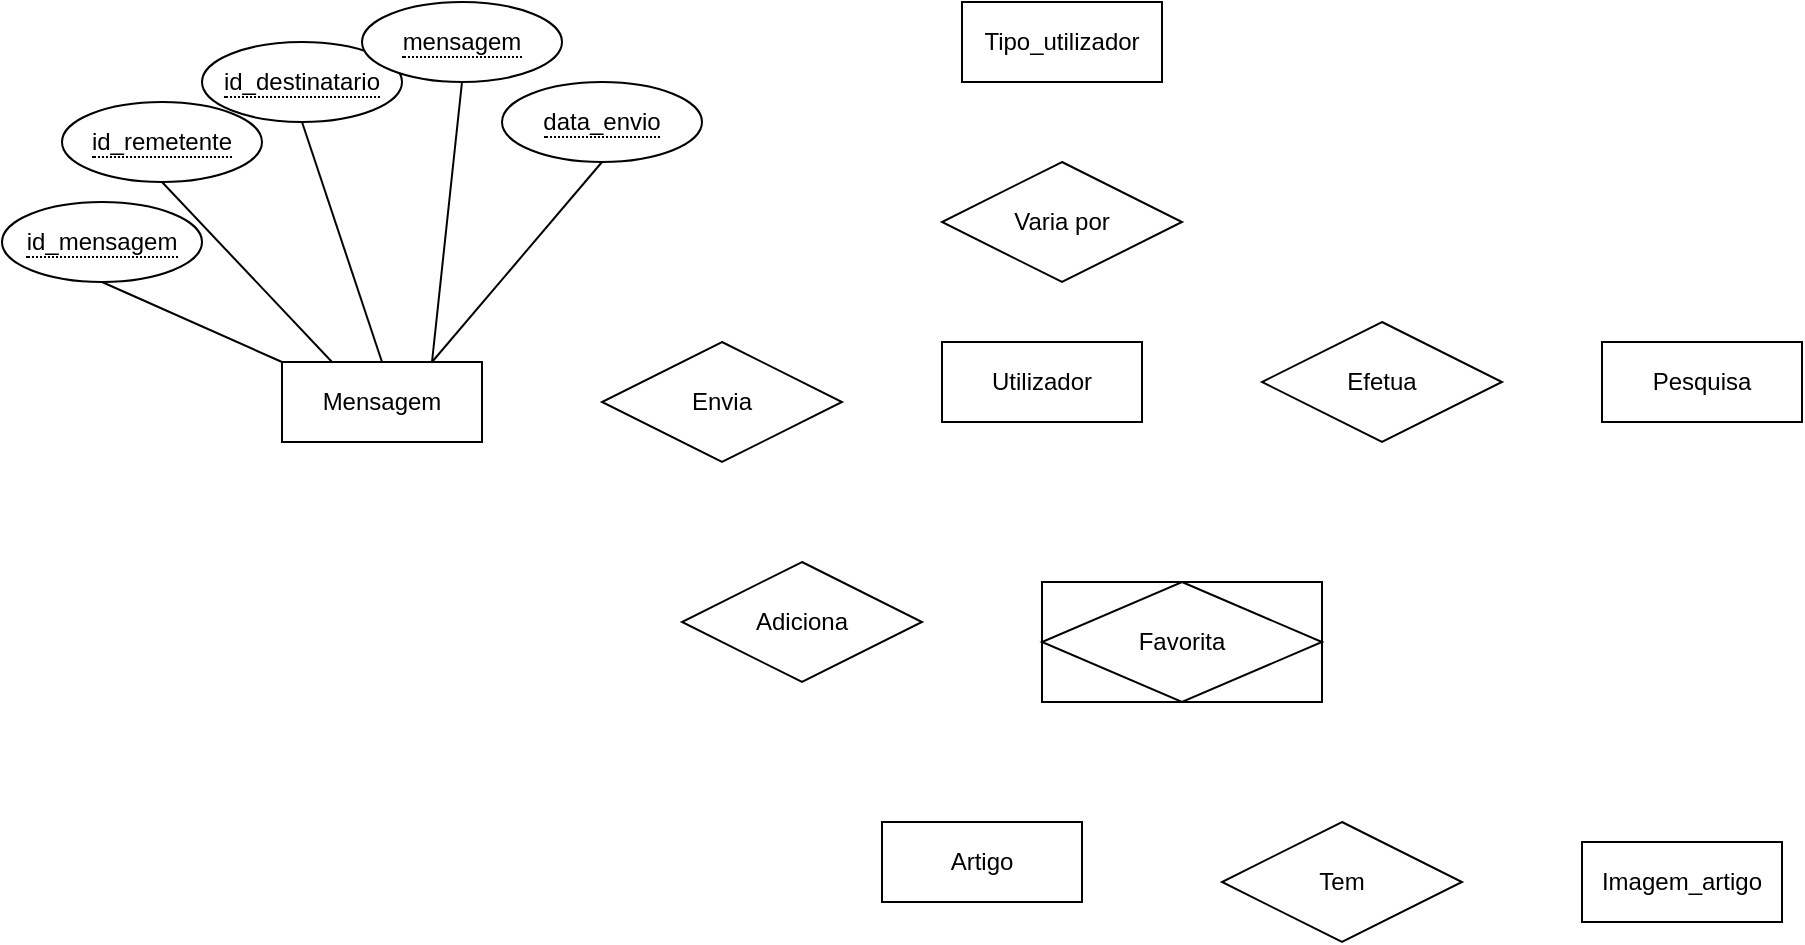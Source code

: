 <mxfile version="26.2.14">
  <diagram id="R2lEEEUBdFMjLlhIrx00" name="Page-1">
    <mxGraphModel dx="1756" dy="1589" grid="1" gridSize="10" guides="1" tooltips="1" connect="1" arrows="1" fold="1" page="1" pageScale="1" pageWidth="850" pageHeight="1100" math="0" shadow="0" extFonts="Permanent Marker^https://fonts.googleapis.com/css?family=Permanent+Marker">
      <root>
        <mxCell id="0" />
        <mxCell id="1" parent="0" />
        <mxCell id="TPrVQ2vfuo1EL82JjgPy-2" value="Utilizador" style="whiteSpace=wrap;html=1;align=center;" vertex="1" parent="1">
          <mxGeometry x="90" y="-50" width="100" height="40" as="geometry" />
        </mxCell>
        <mxCell id="TPrVQ2vfuo1EL82JjgPy-5" value="Tipo_utilizador" style="whiteSpace=wrap;html=1;align=center;" vertex="1" parent="1">
          <mxGeometry x="100" y="-220" width="100" height="40" as="geometry" />
        </mxCell>
        <mxCell id="TPrVQ2vfuo1EL82JjgPy-6" value="Artigo" style="whiteSpace=wrap;html=1;align=center;" vertex="1" parent="1">
          <mxGeometry x="60" y="190" width="100" height="40" as="geometry" />
        </mxCell>
        <mxCell id="TPrVQ2vfuo1EL82JjgPy-7" value="Imagem_artigo" style="whiteSpace=wrap;html=1;align=center;" vertex="1" parent="1">
          <mxGeometry x="410" y="200" width="100" height="40" as="geometry" />
        </mxCell>
        <mxCell id="TPrVQ2vfuo1EL82JjgPy-13" value="Mensagem" style="whiteSpace=wrap;html=1;align=center;" vertex="1" parent="1">
          <mxGeometry x="-240" y="-40" width="100" height="40" as="geometry" />
        </mxCell>
        <mxCell id="TPrVQ2vfuo1EL82JjgPy-16" value="Adiciona" style="shape=rhombus;perimeter=rhombusPerimeter;whiteSpace=wrap;html=1;align=center;" vertex="1" parent="1">
          <mxGeometry x="-40" y="60" width="120" height="60" as="geometry" />
        </mxCell>
        <mxCell id="TPrVQ2vfuo1EL82JjgPy-19" value="Envia" style="shape=rhombus;perimeter=rhombusPerimeter;whiteSpace=wrap;html=1;align=center;" vertex="1" parent="1">
          <mxGeometry x="-80" y="-50" width="120" height="60" as="geometry" />
        </mxCell>
        <mxCell id="TPrVQ2vfuo1EL82JjgPy-21" value="Varia por" style="shape=rhombus;perimeter=rhombusPerimeter;whiteSpace=wrap;html=1;align=center;" vertex="1" parent="1">
          <mxGeometry x="90" y="-140" width="120" height="60" as="geometry" />
        </mxCell>
        <mxCell id="TPrVQ2vfuo1EL82JjgPy-22" value="Tem" style="shape=rhombus;perimeter=rhombusPerimeter;whiteSpace=wrap;html=1;align=center;" vertex="1" parent="1">
          <mxGeometry x="230" y="190" width="120" height="60" as="geometry" />
        </mxCell>
        <mxCell id="TPrVQ2vfuo1EL82JjgPy-23" value="Efetua" style="shape=rhombus;perimeter=rhombusPerimeter;whiteSpace=wrap;html=1;align=center;" vertex="1" parent="1">
          <mxGeometry x="250" y="-60" width="120" height="60" as="geometry" />
        </mxCell>
        <mxCell id="TPrVQ2vfuo1EL82JjgPy-24" value="Pesquisa" style="whiteSpace=wrap;html=1;align=center;" vertex="1" parent="1">
          <mxGeometry x="420" y="-50" width="100" height="40" as="geometry" />
        </mxCell>
        <mxCell id="TPrVQ2vfuo1EL82JjgPy-25" value="Favorita" style="shape=associativeEntity;whiteSpace=wrap;html=1;align=center;" vertex="1" parent="1">
          <mxGeometry x="140" y="70" width="140" height="60" as="geometry" />
        </mxCell>
        <mxCell id="TPrVQ2vfuo1EL82JjgPy-26" value="&lt;span style=&quot;border-bottom: 1px dotted&quot;&gt;id_mensagem&lt;/span&gt;" style="ellipse;whiteSpace=wrap;html=1;align=center;strokeColor=default;" vertex="1" parent="1">
          <mxGeometry x="-380" y="-120" width="100" height="40" as="geometry" />
        </mxCell>
        <mxCell id="TPrVQ2vfuo1EL82JjgPy-27" style="edgeStyle=orthogonalEdgeStyle;rounded=0;orthogonalLoop=1;jettySize=auto;html=1;exitX=0.5;exitY=1;exitDx=0;exitDy=0;" edge="1" parent="1" source="TPrVQ2vfuo1EL82JjgPy-26" target="TPrVQ2vfuo1EL82JjgPy-26">
          <mxGeometry relative="1" as="geometry" />
        </mxCell>
        <mxCell id="TPrVQ2vfuo1EL82JjgPy-29" value="" style="endArrow=none;html=1;rounded=0;entryX=0.5;entryY=1;entryDx=0;entryDy=0;exitX=0;exitY=0;exitDx=0;exitDy=0;" edge="1" parent="1" source="TPrVQ2vfuo1EL82JjgPy-13" target="TPrVQ2vfuo1EL82JjgPy-26">
          <mxGeometry relative="1" as="geometry">
            <mxPoint x="-30" y="10" as="sourcePoint" />
            <mxPoint x="130" y="10" as="targetPoint" />
          </mxGeometry>
        </mxCell>
        <mxCell id="TPrVQ2vfuo1EL82JjgPy-30" value="&lt;span style=&quot;border-bottom: 1px dotted&quot;&gt;id_remetente&lt;/span&gt;" style="ellipse;whiteSpace=wrap;html=1;align=center;" vertex="1" parent="1">
          <mxGeometry x="-350" y="-170" width="100" height="40" as="geometry" />
        </mxCell>
        <mxCell id="TPrVQ2vfuo1EL82JjgPy-31" value="" style="endArrow=none;html=1;rounded=0;entryX=0.5;entryY=1;entryDx=0;entryDy=0;exitX=0.25;exitY=0;exitDx=0;exitDy=0;" edge="1" parent="1" target="TPrVQ2vfuo1EL82JjgPy-30" source="TPrVQ2vfuo1EL82JjgPy-13">
          <mxGeometry relative="1" as="geometry">
            <mxPoint x="-160" y="-70" as="sourcePoint" />
            <mxPoint x="210" y="-20" as="targetPoint" />
          </mxGeometry>
        </mxCell>
        <mxCell id="TPrVQ2vfuo1EL82JjgPy-32" value="&lt;span style=&quot;border-bottom: 1px dotted&quot;&gt;id_destinatario&lt;/span&gt;" style="ellipse;whiteSpace=wrap;html=1;align=center;" vertex="1" parent="1">
          <mxGeometry x="-280" y="-200" width="100" height="40" as="geometry" />
        </mxCell>
        <mxCell id="TPrVQ2vfuo1EL82JjgPy-33" value="" style="endArrow=none;html=1;rounded=0;entryX=0.5;entryY=1;entryDx=0;entryDy=0;exitX=0.5;exitY=0;exitDx=0;exitDy=0;" edge="1" parent="1" target="TPrVQ2vfuo1EL82JjgPy-32" source="TPrVQ2vfuo1EL82JjgPy-13">
          <mxGeometry relative="1" as="geometry">
            <mxPoint x="-90" y="-50" as="sourcePoint" />
            <mxPoint x="280" as="targetPoint" />
          </mxGeometry>
        </mxCell>
        <mxCell id="TPrVQ2vfuo1EL82JjgPy-35" value="&lt;span style=&quot;border-bottom: 1px dotted&quot;&gt;mensagem&lt;/span&gt;" style="ellipse;whiteSpace=wrap;html=1;align=center;" vertex="1" parent="1">
          <mxGeometry x="-200" y="-220" width="100" height="40" as="geometry" />
        </mxCell>
        <mxCell id="TPrVQ2vfuo1EL82JjgPy-36" value="" style="endArrow=none;html=1;rounded=0;entryX=0.5;entryY=1;entryDx=0;entryDy=0;exitX=0.75;exitY=0;exitDx=0;exitDy=0;" edge="1" parent="1" target="TPrVQ2vfuo1EL82JjgPy-35" source="TPrVQ2vfuo1EL82JjgPy-13">
          <mxGeometry relative="1" as="geometry">
            <mxPoint x="-180" y="-30" as="sourcePoint" />
            <mxPoint x="290" y="10" as="targetPoint" />
          </mxGeometry>
        </mxCell>
        <mxCell id="TPrVQ2vfuo1EL82JjgPy-37" value="&lt;span style=&quot;border-bottom: 1px dotted&quot;&gt;data_envio&lt;/span&gt;" style="ellipse;whiteSpace=wrap;html=1;align=center;" vertex="1" parent="1">
          <mxGeometry x="-130" y="-180" width="100" height="40" as="geometry" />
        </mxCell>
        <mxCell id="TPrVQ2vfuo1EL82JjgPy-38" value="" style="endArrow=none;html=1;rounded=0;entryX=0.5;entryY=1;entryDx=0;entryDy=0;exitX=0.75;exitY=0;exitDx=0;exitDy=0;" edge="1" parent="1" target="TPrVQ2vfuo1EL82JjgPy-37" source="TPrVQ2vfuo1EL82JjgPy-13">
          <mxGeometry relative="1" as="geometry">
            <mxPoint x="-170" y="-20" as="sourcePoint" />
            <mxPoint x="300" y="20" as="targetPoint" />
          </mxGeometry>
        </mxCell>
      </root>
    </mxGraphModel>
  </diagram>
</mxfile>
